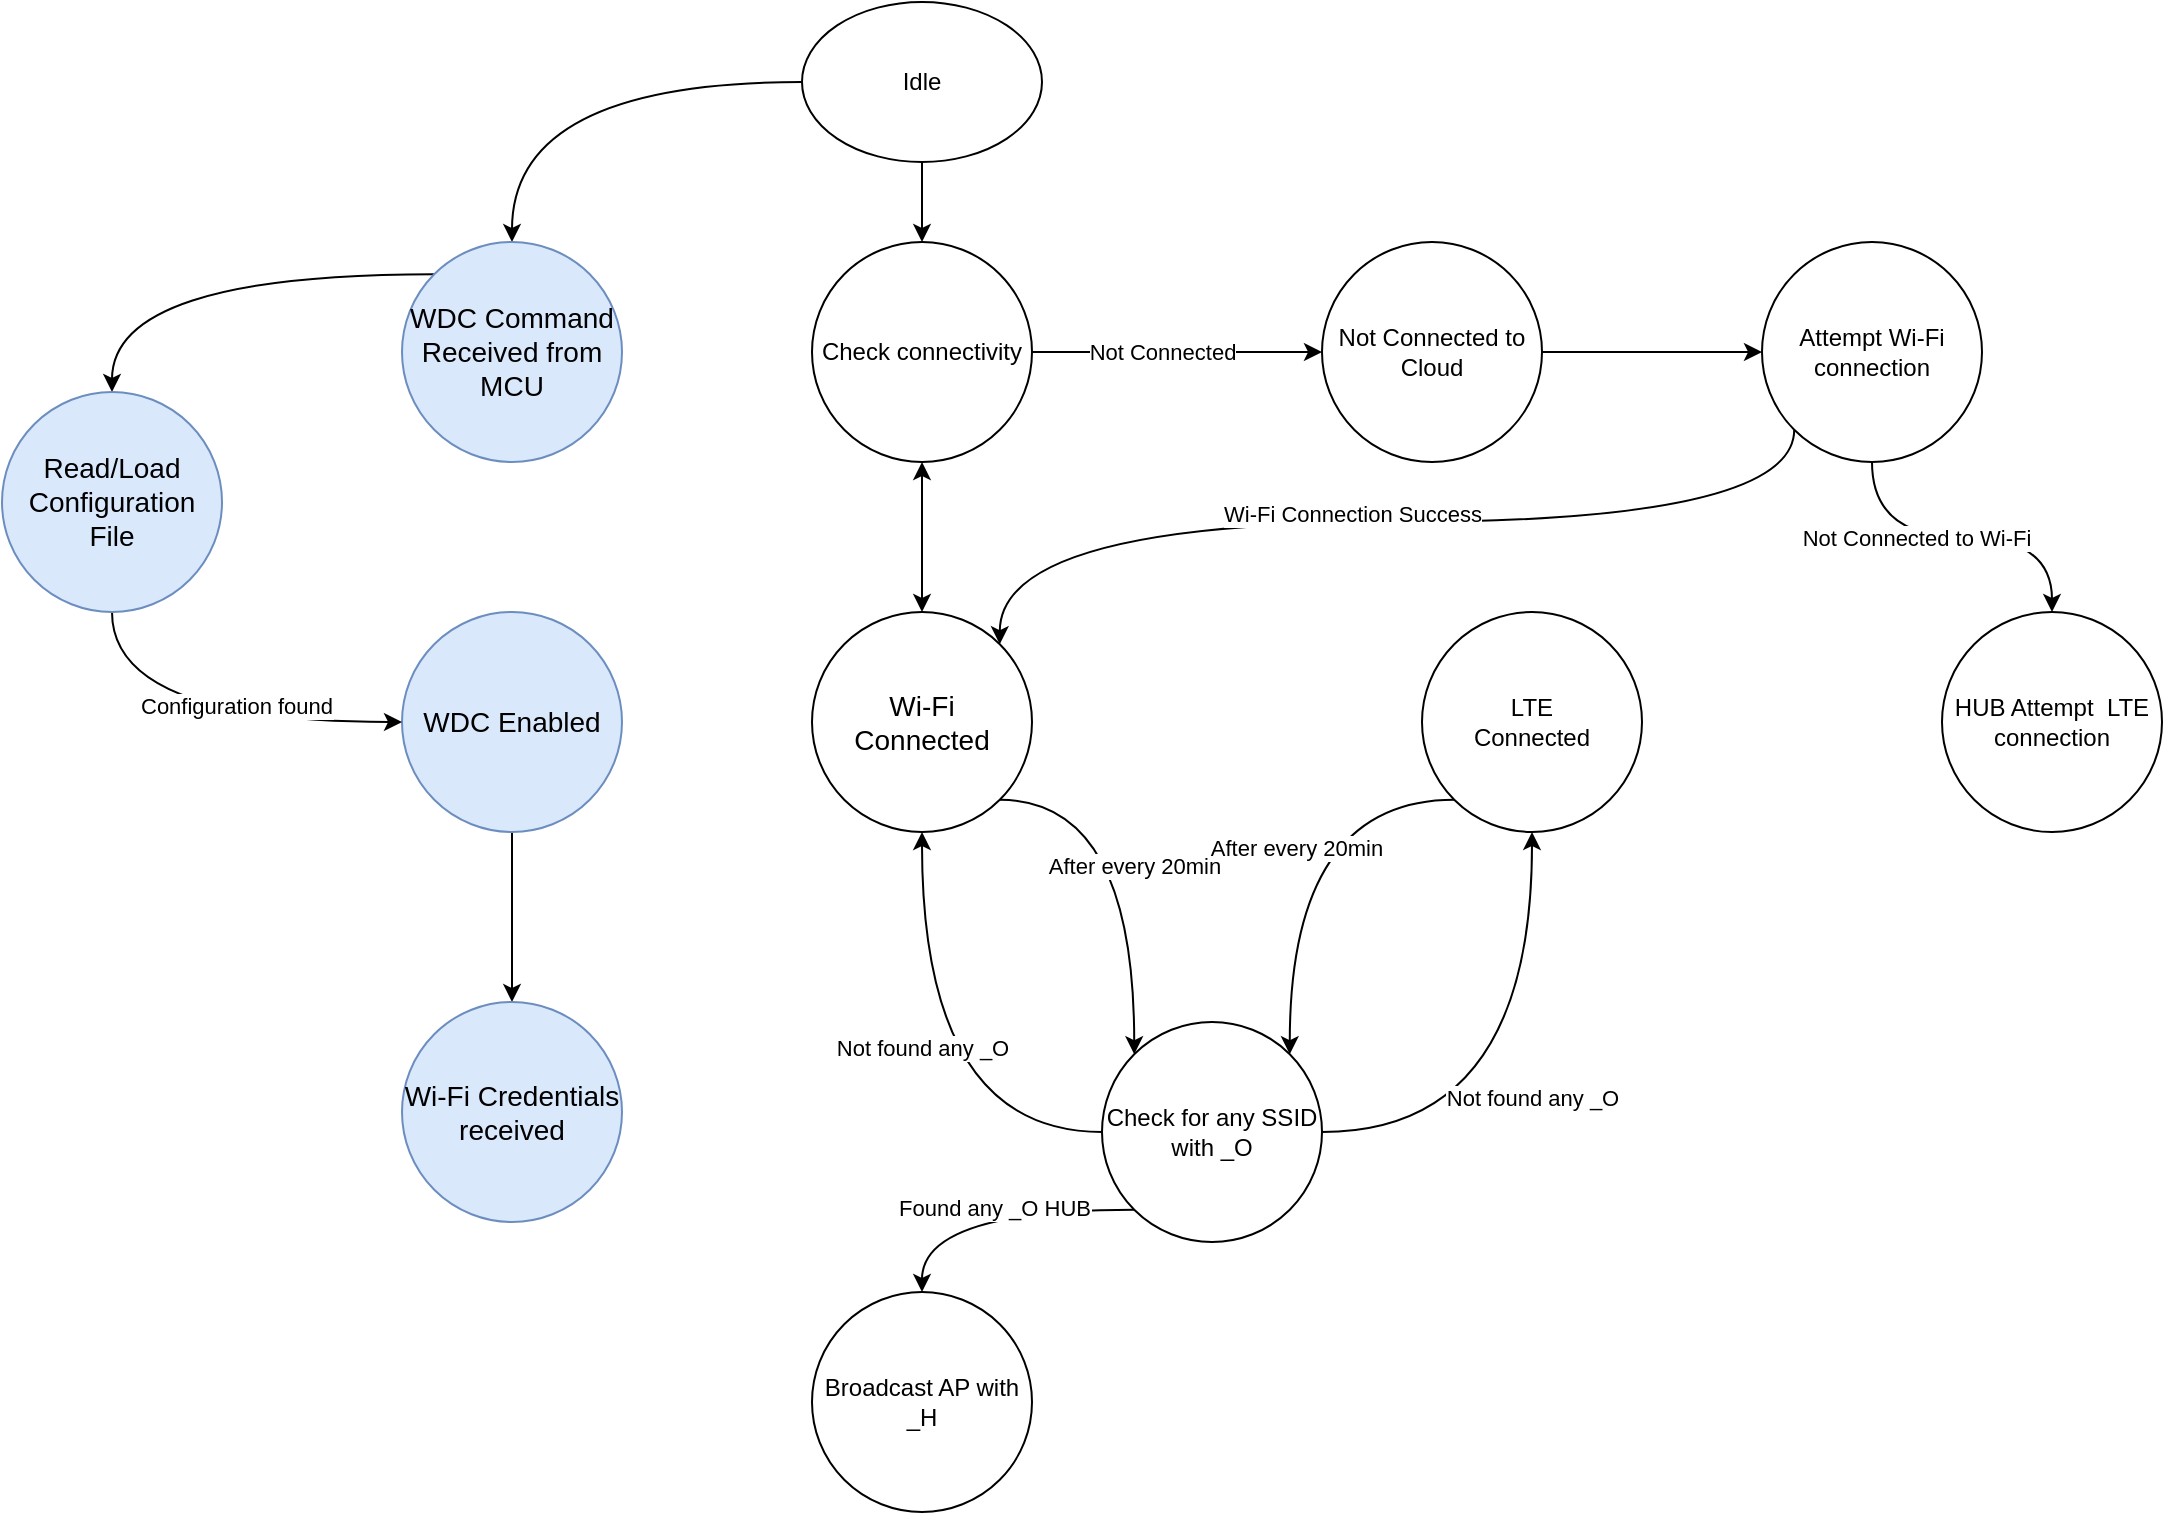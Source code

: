<mxfile version="22.1.16" type="github">
  <diagram name="Page-1" id="6D-KBG7w9vJMpB0vQ2XN">
    <mxGraphModel dx="1313" dy="781" grid="1" gridSize="10" guides="1" tooltips="1" connect="1" arrows="1" fold="1" page="1" pageScale="1" pageWidth="1400" pageHeight="1600" math="0" shadow="0">
      <root>
        <mxCell id="0" />
        <mxCell id="1" parent="0" />
        <mxCell id="gUXdnllzTBBw982GACLl-7" style="edgeStyle=orthogonalEdgeStyle;rounded=0;orthogonalLoop=1;jettySize=auto;html=1;entryX=0.5;entryY=0;entryDx=0;entryDy=0;" parent="1" source="gUXdnllzTBBw982GACLl-1" target="gUXdnllzTBBw982GACLl-5" edge="1">
          <mxGeometry relative="1" as="geometry" />
        </mxCell>
        <mxCell id="gUXdnllzTBBw982GACLl-48" style="edgeStyle=orthogonalEdgeStyle;orthogonalLoop=1;jettySize=auto;html=1;entryX=0.5;entryY=0;entryDx=0;entryDy=0;curved=1;" parent="1" source="gUXdnllzTBBw982GACLl-1" target="gUXdnllzTBBw982GACLl-47" edge="1">
          <mxGeometry relative="1" as="geometry" />
        </mxCell>
        <mxCell id="gUXdnllzTBBw982GACLl-1" value="Idle" style="ellipse;whiteSpace=wrap;html=1;" parent="1" vertex="1">
          <mxGeometry x="570" y="100" width="120" height="80" as="geometry" />
        </mxCell>
        <mxCell id="gUXdnllzTBBw982GACLl-36" style="edgeStyle=orthogonalEdgeStyle;rounded=0;orthogonalLoop=1;jettySize=auto;html=1;entryX=0.5;entryY=0;entryDx=0;entryDy=0;startArrow=classic;startFill=1;" parent="1" source="gUXdnllzTBBw982GACLl-5" target="gUXdnllzTBBw982GACLl-13" edge="1">
          <mxGeometry relative="1" as="geometry" />
        </mxCell>
        <mxCell id="gUXdnllzTBBw982GACLl-40" style="edgeStyle=orthogonalEdgeStyle;rounded=0;orthogonalLoop=1;jettySize=auto;html=1;entryX=0;entryY=0.5;entryDx=0;entryDy=0;" parent="1" source="gUXdnllzTBBw982GACLl-5" target="gUXdnllzTBBw982GACLl-39" edge="1">
          <mxGeometry relative="1" as="geometry" />
        </mxCell>
        <mxCell id="gUXdnllzTBBw982GACLl-41" value="Not Connected" style="edgeLabel;html=1;align=center;verticalAlign=middle;resizable=0;points=[];" parent="gUXdnllzTBBw982GACLl-40" vertex="1" connectable="0">
          <mxGeometry x="-0.391" y="-1" relative="1" as="geometry">
            <mxPoint x="21" y="-1" as="offset" />
          </mxGeometry>
        </mxCell>
        <mxCell id="gUXdnllzTBBw982GACLl-5" value="Check connectivity" style="ellipse;whiteSpace=wrap;html=1;aspect=fixed;" parent="1" vertex="1">
          <mxGeometry x="575" y="220" width="110" height="110" as="geometry" />
        </mxCell>
        <mxCell id="gUXdnllzTBBw982GACLl-25" style="edgeStyle=orthogonalEdgeStyle;orthogonalLoop=1;jettySize=auto;html=1;exitX=1;exitY=1;exitDx=0;exitDy=0;entryX=0;entryY=0;entryDx=0;entryDy=0;curved=1;" parent="1" source="gUXdnllzTBBw982GACLl-13" target="gUXdnllzTBBw982GACLl-23" edge="1">
          <mxGeometry relative="1" as="geometry" />
        </mxCell>
        <mxCell id="gUXdnllzTBBw982GACLl-27" value="After every 20min" style="edgeLabel;html=1;align=center;verticalAlign=middle;resizable=0;points=[];" parent="gUXdnllzTBBw982GACLl-25" vertex="1" connectable="0">
          <mxGeometry x="0.031" relative="1" as="geometry">
            <mxPoint as="offset" />
          </mxGeometry>
        </mxCell>
        <mxCell id="gUXdnllzTBBw982GACLl-13" value="Wi-Fi &lt;br style=&quot;font-size: 14px;&quot;&gt;Connected" style="ellipse;whiteSpace=wrap;html=1;aspect=fixed;fontSize=14;" parent="1" vertex="1">
          <mxGeometry x="575" y="405" width="110" height="110" as="geometry" />
        </mxCell>
        <mxCell id="gUXdnllzTBBw982GACLl-24" style="edgeStyle=orthogonalEdgeStyle;orthogonalLoop=1;jettySize=auto;html=1;exitX=0;exitY=1;exitDx=0;exitDy=0;entryX=1;entryY=0;entryDx=0;entryDy=0;curved=1;" parent="1" source="gUXdnllzTBBw982GACLl-14" target="gUXdnllzTBBw982GACLl-23" edge="1">
          <mxGeometry relative="1" as="geometry" />
        </mxCell>
        <mxCell id="gUXdnllzTBBw982GACLl-26" value="After every 20min" style="edgeLabel;html=1;align=center;verticalAlign=middle;resizable=0;points=[];" parent="gUXdnllzTBBw982GACLl-24" vertex="1" connectable="0">
          <mxGeometry x="0.012" y="3" relative="1" as="geometry">
            <mxPoint as="offset" />
          </mxGeometry>
        </mxCell>
        <mxCell id="gUXdnllzTBBw982GACLl-14" value="LTE&lt;br&gt;Connected" style="ellipse;whiteSpace=wrap;html=1;aspect=fixed;" parent="1" vertex="1">
          <mxGeometry x="880" y="405" width="110" height="110" as="geometry" />
        </mxCell>
        <mxCell id="gUXdnllzTBBw982GACLl-45" style="edgeStyle=orthogonalEdgeStyle;orthogonalLoop=1;jettySize=auto;html=1;exitX=0;exitY=1;exitDx=0;exitDy=0;entryX=1;entryY=0;entryDx=0;entryDy=0;curved=1;" parent="1" source="gUXdnllzTBBw982GACLl-16" target="gUXdnllzTBBw982GACLl-13" edge="1">
          <mxGeometry relative="1" as="geometry">
            <Array as="points">
              <mxPoint x="1066" y="360" />
              <mxPoint x="669" y="360" />
            </Array>
          </mxGeometry>
        </mxCell>
        <mxCell id="gUXdnllzTBBw982GACLl-46" value="Wi-Fi Connection Success" style="edgeLabel;html=1;align=center;verticalAlign=middle;resizable=0;points=[];" parent="gUXdnllzTBBw982GACLl-45" vertex="1" connectable="0">
          <mxGeometry x="0.058" y="-4" relative="1" as="geometry">
            <mxPoint as="offset" />
          </mxGeometry>
        </mxCell>
        <mxCell id="gUXdnllzTBBw982GACLl-16" value="Attempt Wi-Fi connection" style="ellipse;whiteSpace=wrap;html=1;aspect=fixed;" parent="1" vertex="1">
          <mxGeometry x="1050" y="220" width="110" height="110" as="geometry" />
        </mxCell>
        <mxCell id="gUXdnllzTBBw982GACLl-53" style="edgeStyle=orthogonalEdgeStyle;rounded=0;orthogonalLoop=1;jettySize=auto;html=1;" parent="1" source="gUXdnllzTBBw982GACLl-22" target="gUXdnllzTBBw982GACLl-52" edge="1">
          <mxGeometry relative="1" as="geometry" />
        </mxCell>
        <mxCell id="gUXdnllzTBBw982GACLl-22" value="WDC Enabled" style="ellipse;whiteSpace=wrap;html=1;aspect=fixed;fontSize=14;fillColor=#dae8fc;strokeColor=#6c8ebf;" parent="1" vertex="1">
          <mxGeometry x="370" y="405" width="110" height="110" as="geometry" />
        </mxCell>
        <mxCell id="gUXdnllzTBBw982GACLl-30" style="edgeStyle=orthogonalEdgeStyle;orthogonalLoop=1;jettySize=auto;html=1;exitX=0;exitY=1;exitDx=0;exitDy=0;entryX=0.5;entryY=0;entryDx=0;entryDy=0;curved=1;" parent="1" source="gUXdnllzTBBw982GACLl-23" target="gUXdnllzTBBw982GACLl-29" edge="1">
          <mxGeometry relative="1" as="geometry" />
        </mxCell>
        <mxCell id="gUXdnllzTBBw982GACLl-31" value="Found any _O HUB" style="edgeLabel;html=1;align=center;verticalAlign=middle;resizable=0;points=[];" parent="gUXdnllzTBBw982GACLl-30" vertex="1" connectable="0">
          <mxGeometry x="-0.054" y="-1" relative="1" as="geometry">
            <mxPoint x="-1" as="offset" />
          </mxGeometry>
        </mxCell>
        <mxCell id="gUXdnllzTBBw982GACLl-32" style="edgeStyle=orthogonalEdgeStyle;orthogonalLoop=1;jettySize=auto;html=1;entryX=0.5;entryY=1;entryDx=0;entryDy=0;exitX=1;exitY=0.5;exitDx=0;exitDy=0;curved=1;" parent="1" source="gUXdnllzTBBw982GACLl-23" target="gUXdnllzTBBw982GACLl-14" edge="1">
          <mxGeometry relative="1" as="geometry" />
        </mxCell>
        <mxCell id="gUXdnllzTBBw982GACLl-33" value="Not found any _O" style="edgeLabel;html=1;align=center;verticalAlign=middle;resizable=0;points=[];" parent="gUXdnllzTBBw982GACLl-32" vertex="1" connectable="0">
          <mxGeometry x="-0.04" relative="1" as="geometry">
            <mxPoint as="offset" />
          </mxGeometry>
        </mxCell>
        <mxCell id="gUXdnllzTBBw982GACLl-34" style="edgeStyle=orthogonalEdgeStyle;orthogonalLoop=1;jettySize=auto;html=1;entryX=0.5;entryY=1;entryDx=0;entryDy=0;exitX=0;exitY=0.5;exitDx=0;exitDy=0;curved=1;" parent="1" source="gUXdnllzTBBw982GACLl-23" target="gUXdnllzTBBw982GACLl-13" edge="1">
          <mxGeometry relative="1" as="geometry" />
        </mxCell>
        <mxCell id="gUXdnllzTBBw982GACLl-35" value="Not found any _O" style="edgeLabel;html=1;align=center;verticalAlign=middle;resizable=0;points=[];" parent="gUXdnllzTBBw982GACLl-34" vertex="1" connectable="0">
          <mxGeometry x="0.106" relative="1" as="geometry">
            <mxPoint as="offset" />
          </mxGeometry>
        </mxCell>
        <mxCell id="gUXdnllzTBBw982GACLl-23" value="Check for any SSID with _O" style="ellipse;whiteSpace=wrap;html=1;aspect=fixed;" parent="1" vertex="1">
          <mxGeometry x="720" y="610" width="110" height="110" as="geometry" />
        </mxCell>
        <mxCell id="gUXdnllzTBBw982GACLl-29" value="Broadcast AP with _H" style="ellipse;whiteSpace=wrap;html=1;aspect=fixed;" parent="1" vertex="1">
          <mxGeometry x="575" y="745" width="110" height="110" as="geometry" />
        </mxCell>
        <mxCell id="gUXdnllzTBBw982GACLl-42" style="edgeStyle=orthogonalEdgeStyle;rounded=0;orthogonalLoop=1;jettySize=auto;html=1;" parent="1" source="gUXdnllzTBBw982GACLl-39" target="gUXdnllzTBBw982GACLl-16" edge="1">
          <mxGeometry relative="1" as="geometry" />
        </mxCell>
        <mxCell id="gUXdnllzTBBw982GACLl-39" value="Not Connected to Cloud" style="ellipse;whiteSpace=wrap;html=1;aspect=fixed;" parent="1" vertex="1">
          <mxGeometry x="830" y="220" width="110" height="110" as="geometry" />
        </mxCell>
        <mxCell id="gUXdnllzTBBw982GACLl-43" style="edgeStyle=orthogonalEdgeStyle;orthogonalLoop=1;jettySize=auto;html=1;entryX=0.5;entryY=0;entryDx=0;entryDy=0;exitX=0.5;exitY=1;exitDx=0;exitDy=0;curved=1;" parent="1" source="gUXdnllzTBBw982GACLl-16" target="F5l_VZ7qLp2WG0le40Af-1" edge="1">
          <mxGeometry relative="1" as="geometry" />
        </mxCell>
        <mxCell id="gUXdnllzTBBw982GACLl-44" value="Not Connected to Wi-Fi" style="edgeLabel;html=1;align=center;verticalAlign=middle;resizable=0;points=[];" parent="gUXdnllzTBBw982GACLl-43" vertex="1" connectable="0">
          <mxGeometry x="-0.287" relative="1" as="geometry">
            <mxPoint as="offset" />
          </mxGeometry>
        </mxCell>
        <mxCell id="IEpSdRhwynJNCB4oIvQQ-2" style="edgeStyle=orthogonalEdgeStyle;rounded=0;orthogonalLoop=1;jettySize=auto;html=1;exitX=0;exitY=0;exitDx=0;exitDy=0;entryX=0.5;entryY=0;entryDx=0;entryDy=0;curved=1;" parent="1" source="gUXdnllzTBBw982GACLl-47" target="IEpSdRhwynJNCB4oIvQQ-1" edge="1">
          <mxGeometry relative="1" as="geometry" />
        </mxCell>
        <mxCell id="gUXdnllzTBBw982GACLl-47" value="WDC Command Received from MCU" style="ellipse;whiteSpace=wrap;html=1;aspect=fixed;fontSize=14;fillColor=#dae8fc;strokeColor=#6c8ebf;" parent="1" vertex="1">
          <mxGeometry x="370" y="220" width="110" height="110" as="geometry" />
        </mxCell>
        <mxCell id="gUXdnllzTBBw982GACLl-52" value="Wi-Fi Credentials received" style="ellipse;whiteSpace=wrap;html=1;aspect=fixed;fontSize=14;fillColor=#dae8fc;strokeColor=#6c8ebf;" parent="1" vertex="1">
          <mxGeometry x="370" y="600" width="110" height="110" as="geometry" />
        </mxCell>
        <mxCell id="IEpSdRhwynJNCB4oIvQQ-3" style="edgeStyle=orthogonalEdgeStyle;rounded=0;orthogonalLoop=1;jettySize=auto;html=1;entryX=0;entryY=0.5;entryDx=0;entryDy=0;exitX=0.5;exitY=1;exitDx=0;exitDy=0;curved=1;" parent="1" source="IEpSdRhwynJNCB4oIvQQ-1" target="gUXdnllzTBBw982GACLl-22" edge="1">
          <mxGeometry relative="1" as="geometry" />
        </mxCell>
        <mxCell id="IEpSdRhwynJNCB4oIvQQ-4" value="Configuration found" style="edgeLabel;html=1;align=center;verticalAlign=middle;resizable=0;points=[];" parent="IEpSdRhwynJNCB4oIvQQ-3" vertex="1" connectable="0">
          <mxGeometry x="0.163" y="8" relative="1" as="geometry">
            <mxPoint as="offset" />
          </mxGeometry>
        </mxCell>
        <mxCell id="IEpSdRhwynJNCB4oIvQQ-1" value="Read/Load Configuration File" style="ellipse;whiteSpace=wrap;html=1;aspect=fixed;fontSize=14;fillColor=#dae8fc;strokeColor=#6c8ebf;" parent="1" vertex="1">
          <mxGeometry x="170" y="295" width="110" height="110" as="geometry" />
        </mxCell>
        <mxCell id="F5l_VZ7qLp2WG0le40Af-1" value="HUB Attempt&amp;nbsp; LTE connection" style="ellipse;whiteSpace=wrap;html=1;aspect=fixed;" vertex="1" parent="1">
          <mxGeometry x="1140" y="405" width="110" height="110" as="geometry" />
        </mxCell>
      </root>
    </mxGraphModel>
  </diagram>
</mxfile>
